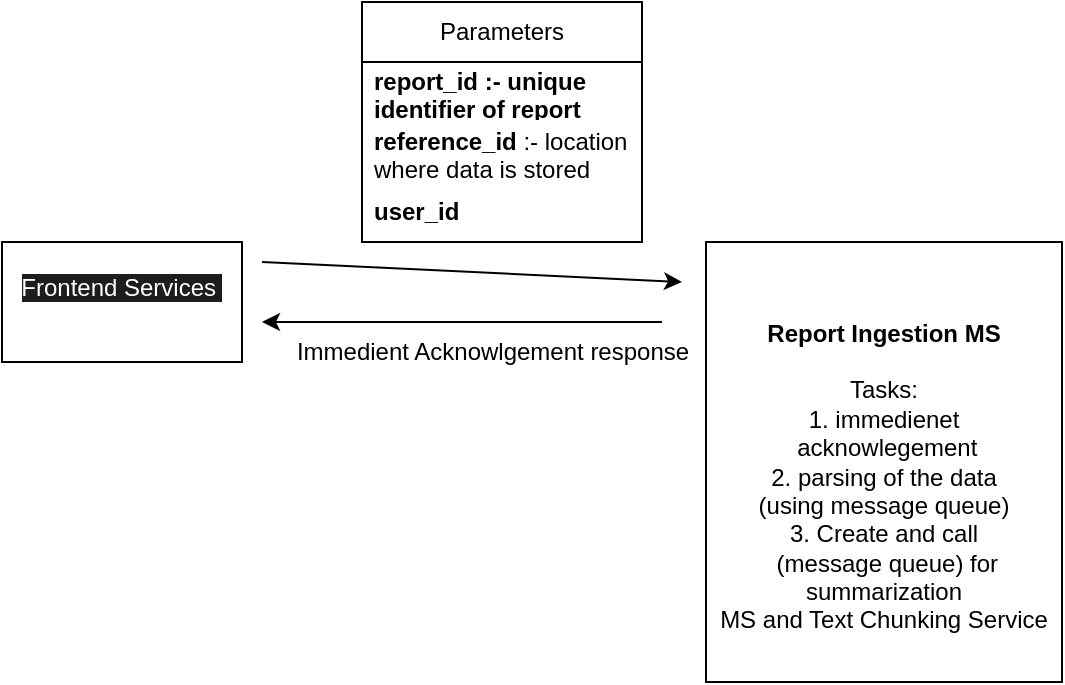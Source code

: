 <mxfile version="28.0.7">
  <diagram name="Page-1" id="UMoUnSguOCi9bu9n_Y3M">
    <mxGraphModel dx="1042" dy="527" grid="1" gridSize="10" guides="1" tooltips="1" connect="1" arrows="1" fold="1" page="1" pageScale="1" pageWidth="850" pageHeight="1100" math="0" shadow="0">
      <root>
        <mxCell id="0" />
        <mxCell id="1" parent="0" />
        <mxCell id="XDxIbgOsdOMQlzoyR5Re-2" value="&#xa;&lt;span style=&quot;color: rgb(255, 255, 255); font-family: Helvetica; font-size: 12px; font-style: normal; font-variant-ligatures: normal; font-variant-caps: normal; font-weight: 400; letter-spacing: normal; orphans: 2; text-align: center; text-indent: 0px; text-transform: none; widows: 2; word-spacing: 0px; -webkit-text-stroke-width: 0px; white-space: nowrap; background-color: rgb(27, 29, 30); text-decoration-thickness: initial; text-decoration-style: initial; text-decoration-color: initial; display: inline !important; float: none;&quot;&gt;Frontend Services&amp;nbsp;&lt;/span&gt;&#xa;&#xa;" style="rounded=0;whiteSpace=wrap;html=1;strokeColor=default;fillColor=default;" vertex="1" parent="1">
          <mxGeometry x="70" y="140" width="120" height="60" as="geometry" />
        </mxCell>
        <mxCell id="XDxIbgOsdOMQlzoyR5Re-3" value="&lt;font style=&quot;background-color: light-dark(#ffffff, var(--ge-dark-color, #121212)); color: light-dark(rgb(0, 0, 0), rgb(255, 255, 255));&quot;&gt;&lt;br&gt;&lt;font style=&quot;&quot;&gt;&lt;span style=&quot;text-wrap-mode: nowrap;&quot;&gt;&lt;b&gt;Report Ingestion MS&lt;/b&gt;&lt;/span&gt;&lt;/font&gt;&lt;/font&gt;&lt;div&gt;&lt;font style=&quot;color: light-dark(rgb(0, 0, 0), rgb(255, 255, 255));&quot;&gt;&lt;span style=&quot;text-wrap-mode: nowrap; background-color: light-dark(#ffffff, var(--ge-dark-color, #121212));&quot;&gt;&amp;nbsp;&lt;/span&gt;&lt;/font&gt;&lt;/div&gt;&lt;div&gt;&lt;font style=&quot;color: light-dark(rgb(0, 0, 0), rgb(255, 255, 255));&quot;&gt;&lt;span style=&quot;text-wrap-mode: nowrap; background-color: light-dark(#ffffff, var(--ge-dark-color, #121212));&quot;&gt;Tasks:&lt;br&gt;1. immedienet&lt;/span&gt;&lt;/font&gt;&lt;/div&gt;&lt;div&gt;&lt;font style=&quot;color: light-dark(rgb(0, 0, 0), rgb(255, 255, 255));&quot;&gt;&lt;span style=&quot;text-wrap-mode: nowrap; background-color: light-dark(#ffffff, var(--ge-dark-color, #121212));&quot;&gt;&amp;nbsp;acknowlegement&lt;/span&gt;&lt;/font&gt;&lt;/div&gt;&lt;div&gt;&lt;font style=&quot;color: light-dark(rgb(0, 0, 0), rgb(255, 255, 255));&quot;&gt;&lt;span style=&quot;text-wrap-mode: nowrap; background-color: light-dark(#ffffff, var(--ge-dark-color, #121212));&quot;&gt;2. parsing of the data&lt;/span&gt;&lt;/font&gt;&lt;/div&gt;&lt;div&gt;&lt;font style=&quot;color: light-dark(rgb(0, 0, 0), rgb(255, 255, 255));&quot;&gt;&lt;span style=&quot;text-wrap-mode: nowrap; background-color: light-dark(#ffffff, var(--ge-dark-color, #121212));&quot;&gt;(using message queue)&lt;/span&gt;&lt;/font&gt;&lt;/div&gt;&lt;div&gt;&lt;font style=&quot;color: light-dark(rgb(0, 0, 0), rgb(255, 255, 255));&quot;&gt;&lt;span style=&quot;text-wrap-mode: nowrap; background-color: light-dark(#ffffff, var(--ge-dark-color, #121212));&quot;&gt;3. Create and call&lt;/span&gt;&lt;/font&gt;&lt;/div&gt;&lt;div&gt;&lt;font style=&quot;color: light-dark(rgb(0, 0, 0), rgb(255, 255, 255));&quot;&gt;&lt;span style=&quot;text-wrap-mode: nowrap; background-color: light-dark(#ffffff, var(--ge-dark-color, #121212));&quot;&gt;&amp;nbsp;(message queue) for&lt;/span&gt;&lt;/font&gt;&lt;/div&gt;&lt;div&gt;&lt;font style=&quot;color: light-dark(rgb(0, 0, 0), rgb(255, 255, 255));&quot;&gt;&lt;span style=&quot;text-wrap-mode: nowrap; background-color: light-dark(#ffffff, var(--ge-dark-color, #121212));&quot;&gt;summarization&lt;/span&gt;&lt;/font&gt;&lt;/div&gt;&lt;div&gt;&lt;font style=&quot;color: light-dark(rgb(0, 0, 0), rgb(255, 255, 255));&quot;&gt;&lt;span style=&quot;text-wrap-mode: nowrap; background-color: light-dark(#ffffff, var(--ge-dark-color, #121212));&quot;&gt;MS and Text Chunking Service&lt;/span&gt;&lt;/font&gt;&lt;/div&gt;" style="rounded=0;whiteSpace=wrap;html=1;" vertex="1" parent="1">
          <mxGeometry x="422" y="140" width="178" height="220" as="geometry" />
        </mxCell>
        <mxCell id="XDxIbgOsdOMQlzoyR5Re-4" value="" style="endArrow=classic;html=1;rounded=0;" edge="1" parent="1">
          <mxGeometry width="50" height="50" relative="1" as="geometry">
            <mxPoint x="200" y="150" as="sourcePoint" />
            <mxPoint x="410" y="160" as="targetPoint" />
          </mxGeometry>
        </mxCell>
        <mxCell id="XDxIbgOsdOMQlzoyR5Re-7" value="Parameters" style="swimlane;fontStyle=0;childLayout=stackLayout;horizontal=1;startSize=30;horizontalStack=0;resizeParent=1;resizeParentMax=0;resizeLast=0;collapsible=1;marginBottom=0;whiteSpace=wrap;html=1;" vertex="1" parent="1">
          <mxGeometry x="250" y="20" width="140" height="120" as="geometry" />
        </mxCell>
        <mxCell id="XDxIbgOsdOMQlzoyR5Re-8" value="&lt;b&gt;report_id :- unique identifier of report&amp;nbsp;&lt;/b&gt;" style="text;strokeColor=none;fillColor=none;align=left;verticalAlign=middle;spacingLeft=4;spacingRight=4;overflow=hidden;points=[[0,0.5],[1,0.5]];portConstraint=eastwest;rotatable=0;whiteSpace=wrap;html=1;" vertex="1" parent="XDxIbgOsdOMQlzoyR5Re-7">
          <mxGeometry y="30" width="140" height="30" as="geometry" />
        </mxCell>
        <mxCell id="XDxIbgOsdOMQlzoyR5Re-9" value="&lt;b&gt;reference_id&lt;/b&gt; :- location where data is stored" style="text;strokeColor=none;fillColor=none;align=left;verticalAlign=middle;spacingLeft=4;spacingRight=4;overflow=hidden;points=[[0,0.5],[1,0.5]];portConstraint=eastwest;rotatable=0;whiteSpace=wrap;html=1;" vertex="1" parent="XDxIbgOsdOMQlzoyR5Re-7">
          <mxGeometry y="60" width="140" height="30" as="geometry" />
        </mxCell>
        <mxCell id="XDxIbgOsdOMQlzoyR5Re-10" value="&lt;b&gt;user_id&lt;/b&gt;" style="text;strokeColor=none;fillColor=none;align=left;verticalAlign=middle;spacingLeft=4;spacingRight=4;overflow=hidden;points=[[0,0.5],[1,0.5]];portConstraint=eastwest;rotatable=0;whiteSpace=wrap;html=1;" vertex="1" parent="XDxIbgOsdOMQlzoyR5Re-7">
          <mxGeometry y="90" width="140" height="30" as="geometry" />
        </mxCell>
        <mxCell id="XDxIbgOsdOMQlzoyR5Re-11" value="" style="endArrow=classic;html=1;rounded=0;" edge="1" parent="1">
          <mxGeometry width="50" height="50" relative="1" as="geometry">
            <mxPoint x="400" y="180" as="sourcePoint" />
            <mxPoint x="200" y="180" as="targetPoint" />
          </mxGeometry>
        </mxCell>
        <mxCell id="XDxIbgOsdOMQlzoyR5Re-12" value="Immedient Acknowlgement response" style="text;html=1;align=center;verticalAlign=middle;resizable=0;points=[];autosize=1;strokeColor=none;fillColor=none;" vertex="1" parent="1">
          <mxGeometry x="210" y="180" width="210" height="30" as="geometry" />
        </mxCell>
      </root>
    </mxGraphModel>
  </diagram>
</mxfile>

